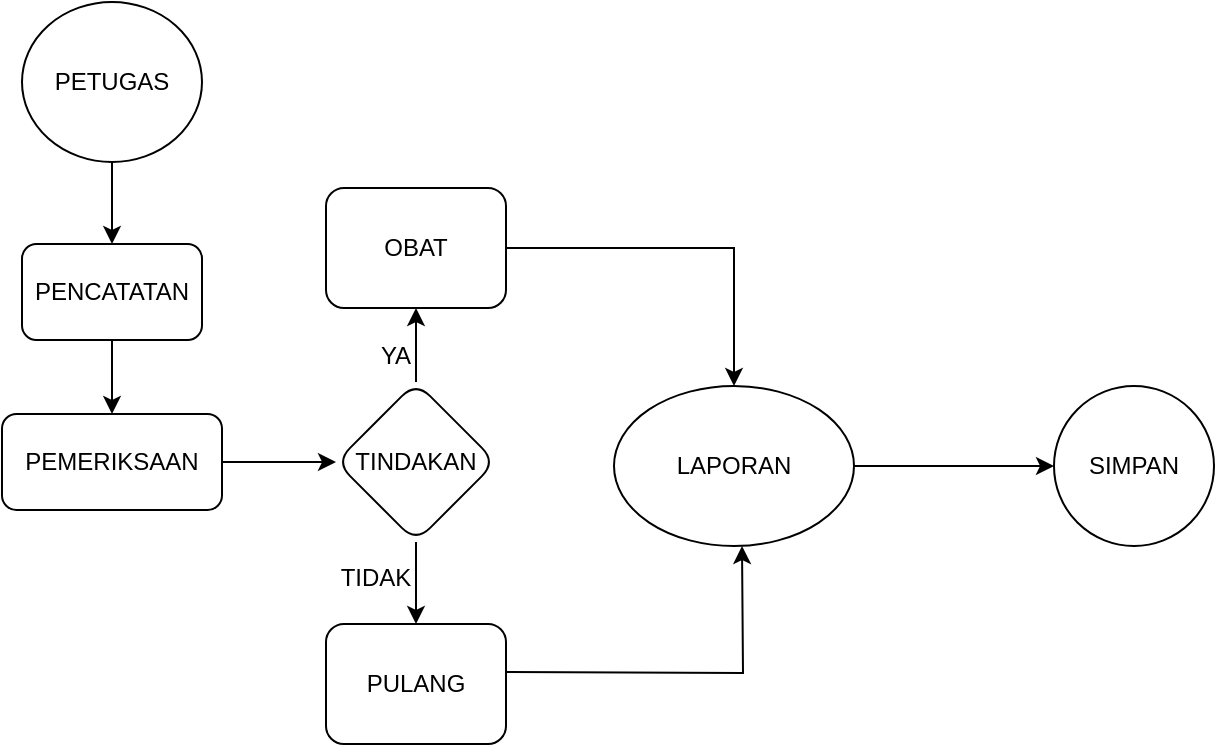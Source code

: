 <mxfile version="23.1.1" type="github">
  <diagram name="Page-1" id="P2GT0NOeIfiqJZ3uL8TT">
    <mxGraphModel dx="1042" dy="627" grid="1" gridSize="10" guides="1" tooltips="1" connect="1" arrows="1" fold="1" page="1" pageScale="1" pageWidth="827" pageHeight="1169" math="0" shadow="0">
      <root>
        <mxCell id="0" />
        <mxCell id="1" parent="0" />
        <mxCell id="WLPj9D_1TFx7yIsJAuWJ-5" value="" style="edgeStyle=orthogonalEdgeStyle;rounded=0;orthogonalLoop=1;jettySize=auto;html=1;" edge="1" parent="1" source="WLPj9D_1TFx7yIsJAuWJ-1" target="WLPj9D_1TFx7yIsJAuWJ-4">
          <mxGeometry relative="1" as="geometry" />
        </mxCell>
        <mxCell id="WLPj9D_1TFx7yIsJAuWJ-1" value="PETUGAS" style="ellipse;whiteSpace=wrap;html=1;" vertex="1" parent="1">
          <mxGeometry x="70" y="82" width="90" height="80" as="geometry" />
        </mxCell>
        <mxCell id="WLPj9D_1TFx7yIsJAuWJ-7" value="" style="edgeStyle=orthogonalEdgeStyle;rounded=0;orthogonalLoop=1;jettySize=auto;html=1;" edge="1" parent="1" source="WLPj9D_1TFx7yIsJAuWJ-4" target="WLPj9D_1TFx7yIsJAuWJ-6">
          <mxGeometry relative="1" as="geometry" />
        </mxCell>
        <mxCell id="WLPj9D_1TFx7yIsJAuWJ-4" value="PENCATATAN" style="rounded=1;whiteSpace=wrap;html=1;" vertex="1" parent="1">
          <mxGeometry x="70" y="203" width="90" height="48" as="geometry" />
        </mxCell>
        <mxCell id="WLPj9D_1TFx7yIsJAuWJ-13" value="" style="edgeStyle=orthogonalEdgeStyle;rounded=0;orthogonalLoop=1;jettySize=auto;html=1;" edge="1" parent="1" source="WLPj9D_1TFx7yIsJAuWJ-6" target="WLPj9D_1TFx7yIsJAuWJ-12">
          <mxGeometry relative="1" as="geometry" />
        </mxCell>
        <mxCell id="WLPj9D_1TFx7yIsJAuWJ-6" value="PEMERIKSAAN" style="rounded=1;whiteSpace=wrap;html=1;" vertex="1" parent="1">
          <mxGeometry x="60" y="288" width="110" height="48" as="geometry" />
        </mxCell>
        <mxCell id="WLPj9D_1TFx7yIsJAuWJ-15" value="" style="edgeStyle=orthogonalEdgeStyle;rounded=0;orthogonalLoop=1;jettySize=auto;html=1;" edge="1" parent="1" source="WLPj9D_1TFx7yIsJAuWJ-12" target="WLPj9D_1TFx7yIsJAuWJ-14">
          <mxGeometry relative="1" as="geometry" />
        </mxCell>
        <mxCell id="WLPj9D_1TFx7yIsJAuWJ-17" value="" style="edgeStyle=orthogonalEdgeStyle;rounded=0;orthogonalLoop=1;jettySize=auto;html=1;" edge="1" parent="1" source="WLPj9D_1TFx7yIsJAuWJ-12" target="WLPj9D_1TFx7yIsJAuWJ-16">
          <mxGeometry relative="1" as="geometry" />
        </mxCell>
        <mxCell id="WLPj9D_1TFx7yIsJAuWJ-12" value="TINDAKAN" style="rhombus;whiteSpace=wrap;html=1;rounded=1;" vertex="1" parent="1">
          <mxGeometry x="227" y="272" width="80" height="80" as="geometry" />
        </mxCell>
        <mxCell id="WLPj9D_1TFx7yIsJAuWJ-21" style="edgeStyle=orthogonalEdgeStyle;rounded=0;orthogonalLoop=1;jettySize=auto;html=1;" edge="1" parent="1">
          <mxGeometry relative="1" as="geometry">
            <mxPoint x="430" y="354" as="targetPoint" />
            <mxPoint x="312" y="417" as="sourcePoint" />
          </mxGeometry>
        </mxCell>
        <mxCell id="WLPj9D_1TFx7yIsJAuWJ-14" value="PULANG" style="whiteSpace=wrap;html=1;rounded=1;" vertex="1" parent="1">
          <mxGeometry x="222" y="393" width="90" height="60" as="geometry" />
        </mxCell>
        <mxCell id="WLPj9D_1TFx7yIsJAuWJ-20" style="edgeStyle=orthogonalEdgeStyle;rounded=0;orthogonalLoop=1;jettySize=auto;html=1;exitX=1;exitY=0.5;exitDx=0;exitDy=0;entryX=0.5;entryY=0;entryDx=0;entryDy=0;" edge="1" parent="1" source="WLPj9D_1TFx7yIsJAuWJ-16" target="WLPj9D_1TFx7yIsJAuWJ-19">
          <mxGeometry relative="1" as="geometry" />
        </mxCell>
        <mxCell id="WLPj9D_1TFx7yIsJAuWJ-16" value="OBAT" style="rounded=1;whiteSpace=wrap;html=1;" vertex="1" parent="1">
          <mxGeometry x="222" y="175" width="90" height="60" as="geometry" />
        </mxCell>
        <mxCell id="WLPj9D_1TFx7yIsJAuWJ-25" value="" style="edgeStyle=orthogonalEdgeStyle;rounded=0;orthogonalLoop=1;jettySize=auto;html=1;" edge="1" parent="1" source="WLPj9D_1TFx7yIsJAuWJ-19" target="WLPj9D_1TFx7yIsJAuWJ-24">
          <mxGeometry relative="1" as="geometry" />
        </mxCell>
        <mxCell id="WLPj9D_1TFx7yIsJAuWJ-19" value="LAPORAN" style="ellipse;whiteSpace=wrap;html=1;" vertex="1" parent="1">
          <mxGeometry x="366" y="274" width="120" height="80" as="geometry" />
        </mxCell>
        <mxCell id="WLPj9D_1TFx7yIsJAuWJ-22" value="YA" style="text;html=1;strokeColor=none;fillColor=none;align=center;verticalAlign=middle;whiteSpace=wrap;rounded=0;" vertex="1" parent="1">
          <mxGeometry x="227" y="244" width="60" height="30" as="geometry" />
        </mxCell>
        <mxCell id="WLPj9D_1TFx7yIsJAuWJ-23" value="TIDAK" style="text;html=1;strokeColor=none;fillColor=none;align=center;verticalAlign=middle;whiteSpace=wrap;rounded=0;" vertex="1" parent="1">
          <mxGeometry x="217" y="355" width="60" height="30" as="geometry" />
        </mxCell>
        <mxCell id="WLPj9D_1TFx7yIsJAuWJ-24" value="SIMPAN" style="ellipse;whiteSpace=wrap;html=1;" vertex="1" parent="1">
          <mxGeometry x="586" y="274" width="80" height="80" as="geometry" />
        </mxCell>
      </root>
    </mxGraphModel>
  </diagram>
</mxfile>
